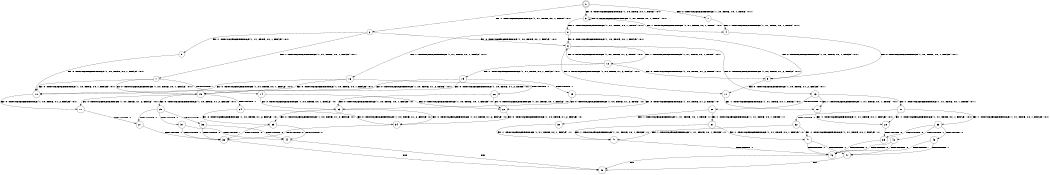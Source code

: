digraph BCG {
size = "7, 10.5";
center = TRUE;
node [shape = circle];
0 [peripheries = 2];
0 -> 1 [label = "EX !0 !ATOMIC_EXCH_BRANCH (1, +0, TRUE, +0, 1, TRUE) !:0:1:"];
0 -> 2 [label = "EX !1 !ATOMIC_EXCH_BRANCH (1, +1, TRUE, +0, 1, TRUE) !:0:1:"];
0 -> 3 [label = "EX !0 !ATOMIC_EXCH_BRANCH (1, +0, TRUE, +0, 1, TRUE) !:0:1:"];
1 -> 4 [label = "EX !1 !ATOMIC_EXCH_BRANCH (1, +1, TRUE, +0, 1, TRUE) !:0:1:"];
2 -> 5 [label = "EX !1 !ATOMIC_EXCH_BRANCH (1, +1, TRUE, +0, 1, FALSE) !:0:1:"];
2 -> 6 [label = "EX !0 !ATOMIC_EXCH_BRANCH (1, +0, TRUE, +0, 1, FALSE) !:0:1:"];
2 -> 7 [label = "EX !1 !ATOMIC_EXCH_BRANCH (1, +1, TRUE, +0, 1, FALSE) !:0:1:"];
3 -> 4 [label = "EX !1 !ATOMIC_EXCH_BRANCH (1, +1, TRUE, +0, 1, TRUE) !:0:1:"];
3 -> 8 [label = "EX !1 !ATOMIC_EXCH_BRANCH (1, +1, TRUE, +0, 1, TRUE) !:0:1:"];
3 -> 3 [label = "EX !0 !ATOMIC_EXCH_BRANCH (1, +0, TRUE, +0, 1, TRUE) !:0:1:"];
4 -> 9 [label = "EX !0 !ATOMIC_EXCH_BRANCH (1, +0, TRUE, +0, 1, FALSE) !:0:1:"];
5 -> 10 [label = "EX !0 !ATOMIC_EXCH_BRANCH (1, +0, TRUE, +0, 1, FALSE) !:0:1:"];
6 -> 11 [label = "EX !0 !ATOMIC_EXCH_BRANCH (1, +0, TRUE, +1, 2, FALSE) !:0:1:"];
6 -> 12 [label = "EX !1 !ATOMIC_EXCH_BRANCH (1, +1, TRUE, +0, 1, TRUE) !:0:1:"];
6 -> 13 [label = "EX !0 !ATOMIC_EXCH_BRANCH (1, +0, TRUE, +1, 2, FALSE) !:0:1:"];
7 -> 10 [label = "EX !0 !ATOMIC_EXCH_BRANCH (1, +0, TRUE, +0, 1, FALSE) !:0:1:"];
7 -> 14 [label = "TERMINATE !1"];
7 -> 15 [label = "EX !0 !ATOMIC_EXCH_BRANCH (1, +0, TRUE, +0, 1, FALSE) !:0:1:"];
8 -> 9 [label = "EX !0 !ATOMIC_EXCH_BRANCH (1, +0, TRUE, +0, 1, FALSE) !:0:1:"];
8 -> 16 [label = "EX !1 !ATOMIC_EXCH_BRANCH (1, +1, TRUE, +0, 1, FALSE) !:0:1:"];
8 -> 6 [label = "EX !0 !ATOMIC_EXCH_BRANCH (1, +0, TRUE, +0, 1, FALSE) !:0:1:"];
9 -> 11 [label = "EX !0 !ATOMIC_EXCH_BRANCH (1, +0, TRUE, +1, 2, FALSE) !:0:1:"];
10 -> 17 [label = "EX !0 !ATOMIC_EXCH_BRANCH (1, +0, TRUE, +1, 2, FALSE) !:0:1:"];
11 -> 18 [label = "EX !1 !ATOMIC_EXCH_BRANCH (1, +1, TRUE, +0, 1, TRUE) !:0:1:"];
12 -> 9 [label = "EX !0 !ATOMIC_EXCH_BRANCH (1, +0, TRUE, +1, 2, TRUE) !:0:1:"];
12 -> 19 [label = "EX !1 !ATOMIC_EXCH_BRANCH (1, +1, TRUE, +0, 1, FALSE) !:0:1:"];
12 -> 6 [label = "EX !0 !ATOMIC_EXCH_BRANCH (1, +0, TRUE, +1, 2, TRUE) !:0:1:"];
13 -> 18 [label = "EX !1 !ATOMIC_EXCH_BRANCH (1, +1, TRUE, +0, 1, TRUE) !:0:1:"];
13 -> 20 [label = "TERMINATE !0"];
13 -> 21 [label = "EX !1 !ATOMIC_EXCH_BRANCH (1, +1, TRUE, +0, 1, TRUE) !:0:1:"];
14 -> 22 [label = "EX !0 !ATOMIC_EXCH_BRANCH (1, +0, TRUE, +0, 1, FALSE) !:0:"];
14 -> 23 [label = "EX !0 !ATOMIC_EXCH_BRANCH (1, +0, TRUE, +0, 1, FALSE) !:0:"];
15 -> 17 [label = "EX !0 !ATOMIC_EXCH_BRANCH (1, +0, TRUE, +1, 2, FALSE) !:0:1:"];
15 -> 24 [label = "TERMINATE !1"];
15 -> 25 [label = "EX !0 !ATOMIC_EXCH_BRANCH (1, +0, TRUE, +1, 2, FALSE) !:0:1:"];
16 -> 10 [label = "EX !0 !ATOMIC_EXCH_BRANCH (1, +0, TRUE, +0, 1, FALSE) !:0:1:"];
16 -> 26 [label = "TERMINATE !1"];
16 -> 15 [label = "EX !0 !ATOMIC_EXCH_BRANCH (1, +0, TRUE, +0, 1, FALSE) !:0:1:"];
17 -> 27 [label = "TERMINATE !0"];
18 -> 28 [label = "EX !1 !ATOMIC_EXCH_BRANCH (1, +1, TRUE, +0, 1, FALSE) !:0:1:"];
19 -> 10 [label = "EX !0 !ATOMIC_EXCH_BRANCH (1, +0, TRUE, +1, 2, TRUE) !:0:1:"];
19 -> 29 [label = "TERMINATE !1"];
19 -> 15 [label = "EX !0 !ATOMIC_EXCH_BRANCH (1, +0, TRUE, +1, 2, TRUE) !:0:1:"];
20 -> 30 [label = "EX !1 !ATOMIC_EXCH_BRANCH (1, +1, TRUE, +0, 1, TRUE) !:1:"];
20 -> 31 [label = "EX !1 !ATOMIC_EXCH_BRANCH (1, +1, TRUE, +0, 1, TRUE) !:1:"];
21 -> 28 [label = "EX !1 !ATOMIC_EXCH_BRANCH (1, +1, TRUE, +0, 1, FALSE) !:0:1:"];
21 -> 32 [label = "TERMINATE !0"];
21 -> 33 [label = "EX !1 !ATOMIC_EXCH_BRANCH (1, +1, TRUE, +0, 1, FALSE) !:0:1:"];
22 -> 34 [label = "EX !0 !ATOMIC_EXCH_BRANCH (1, +0, TRUE, +1, 2, FALSE) !:0:"];
23 -> 34 [label = "EX !0 !ATOMIC_EXCH_BRANCH (1, +0, TRUE, +1, 2, FALSE) !:0:"];
23 -> 35 [label = "EX !0 !ATOMIC_EXCH_BRANCH (1, +0, TRUE, +1, 2, FALSE) !:0:"];
24 -> 34 [label = "EX !0 !ATOMIC_EXCH_BRANCH (1, +0, TRUE, +1, 2, FALSE) !:0:"];
24 -> 35 [label = "EX !0 !ATOMIC_EXCH_BRANCH (1, +0, TRUE, +1, 2, FALSE) !:0:"];
25 -> 27 [label = "TERMINATE !0"];
25 -> 36 [label = "TERMINATE !1"];
25 -> 37 [label = "TERMINATE !0"];
26 -> 22 [label = "EX !0 !ATOMIC_EXCH_BRANCH (1, +0, TRUE, +0, 1, FALSE) !:0:"];
26 -> 23 [label = "EX !0 !ATOMIC_EXCH_BRANCH (1, +0, TRUE, +0, 1, FALSE) !:0:"];
27 -> 38 [label = "TERMINATE !1"];
28 -> 39 [label = "TERMINATE !0"];
29 -> 22 [label = "EX !0 !ATOMIC_EXCH_BRANCH (1, +0, TRUE, +1, 2, TRUE) !:0:"];
29 -> 23 [label = "EX !0 !ATOMIC_EXCH_BRANCH (1, +0, TRUE, +1, 2, TRUE) !:0:"];
30 -> 40 [label = "EX !1 !ATOMIC_EXCH_BRANCH (1, +1, TRUE, +0, 1, FALSE) !:1:"];
31 -> 40 [label = "EX !1 !ATOMIC_EXCH_BRANCH (1, +1, TRUE, +0, 1, FALSE) !:1:"];
31 -> 41 [label = "EX !1 !ATOMIC_EXCH_BRANCH (1, +1, TRUE, +0, 1, FALSE) !:1:"];
32 -> 40 [label = "EX !1 !ATOMIC_EXCH_BRANCH (1, +1, TRUE, +0, 1, FALSE) !:1:"];
32 -> 41 [label = "EX !1 !ATOMIC_EXCH_BRANCH (1, +1, TRUE, +0, 1, FALSE) !:1:"];
33 -> 39 [label = "TERMINATE !0"];
33 -> 42 [label = "TERMINATE !1"];
33 -> 43 [label = "TERMINATE !0"];
34 -> 38 [label = "TERMINATE !0"];
35 -> 38 [label = "TERMINATE !0"];
35 -> 44 [label = "TERMINATE !0"];
36 -> 38 [label = "TERMINATE !0"];
36 -> 44 [label = "TERMINATE !0"];
37 -> 38 [label = "TERMINATE !1"];
37 -> 44 [label = "TERMINATE !1"];
38 -> 45 [label = "exit"];
39 -> 46 [label = "TERMINATE !1"];
40 -> 46 [label = "TERMINATE !1"];
41 -> 46 [label = "TERMINATE !1"];
41 -> 47 [label = "TERMINATE !1"];
42 -> 46 [label = "TERMINATE !0"];
42 -> 47 [label = "TERMINATE !0"];
43 -> 46 [label = "TERMINATE !1"];
43 -> 47 [label = "TERMINATE !1"];
44 -> 45 [label = "exit"];
46 -> 45 [label = "exit"];
47 -> 45 [label = "exit"];
}
